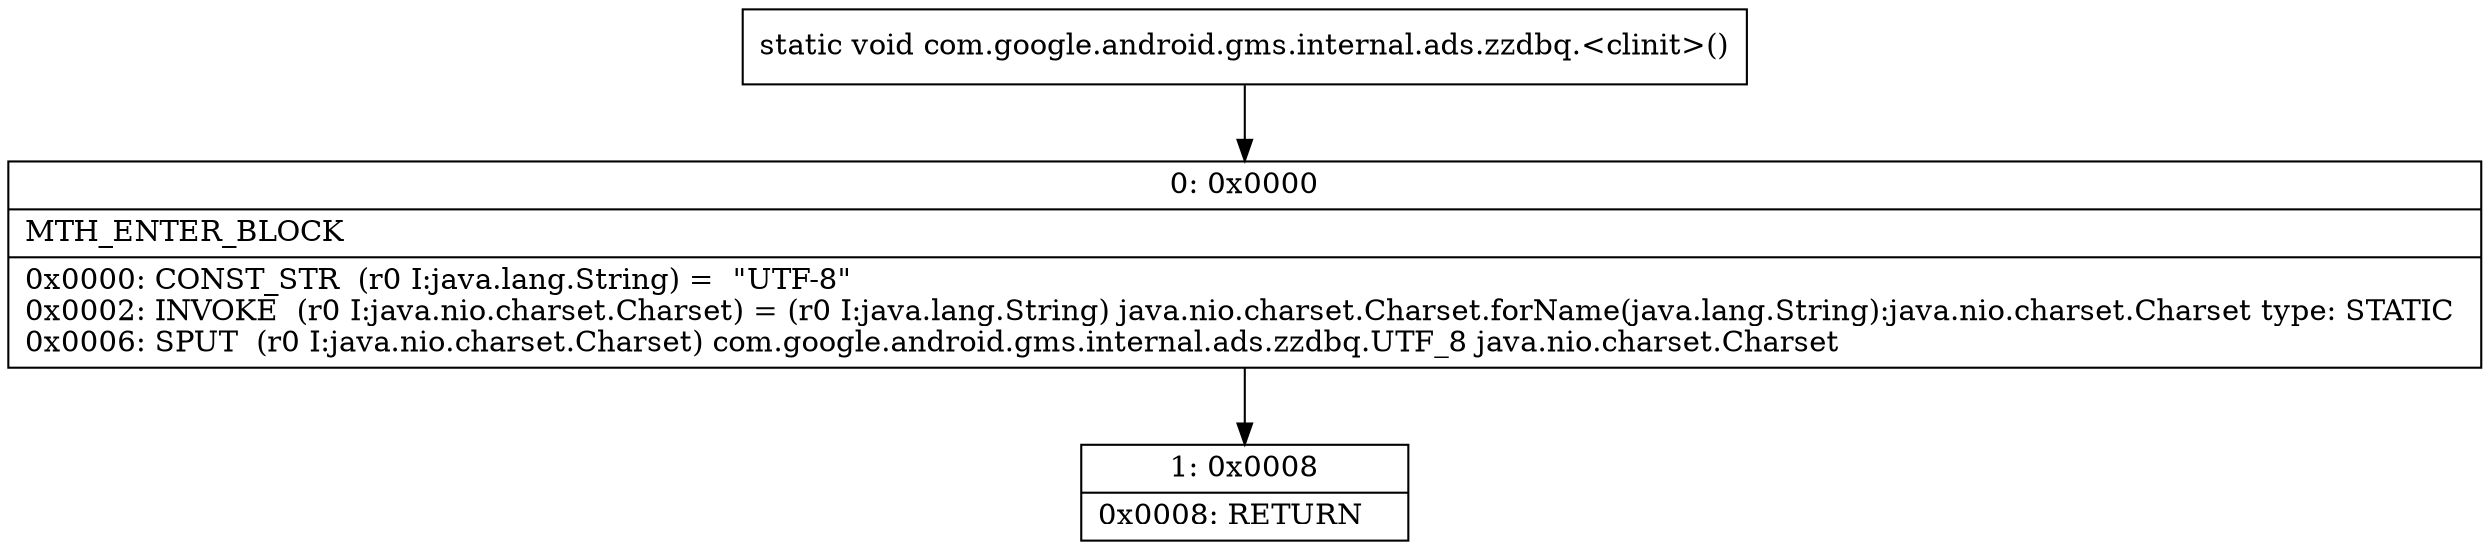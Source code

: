 digraph "CFG forcom.google.android.gms.internal.ads.zzdbq.\<clinit\>()V" {
Node_0 [shape=record,label="{0\:\ 0x0000|MTH_ENTER_BLOCK\l|0x0000: CONST_STR  (r0 I:java.lang.String) =  \"UTF\-8\" \l0x0002: INVOKE  (r0 I:java.nio.charset.Charset) = (r0 I:java.lang.String) java.nio.charset.Charset.forName(java.lang.String):java.nio.charset.Charset type: STATIC \l0x0006: SPUT  (r0 I:java.nio.charset.Charset) com.google.android.gms.internal.ads.zzdbq.UTF_8 java.nio.charset.Charset \l}"];
Node_1 [shape=record,label="{1\:\ 0x0008|0x0008: RETURN   \l}"];
MethodNode[shape=record,label="{static void com.google.android.gms.internal.ads.zzdbq.\<clinit\>() }"];
MethodNode -> Node_0;
Node_0 -> Node_1;
}

